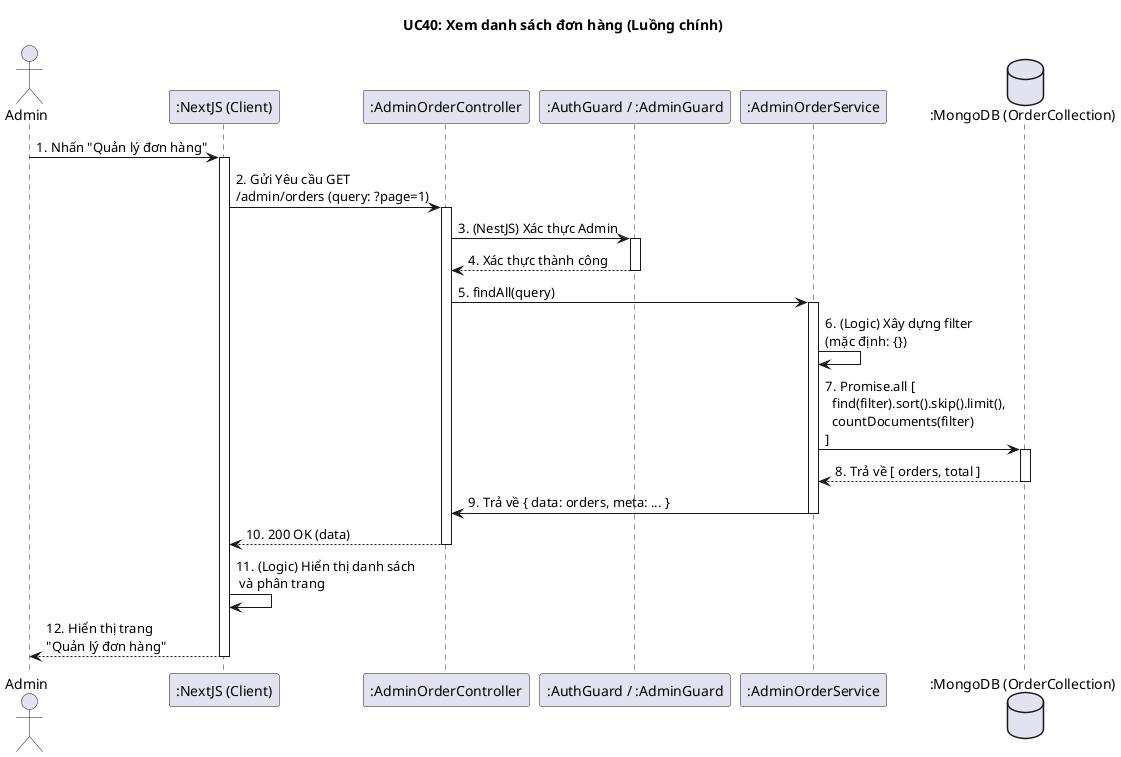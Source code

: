 @startuml
title UC40: Xem danh sách đơn hàng (Luồng chính)

actor Admin
participant ":NextJS (Client)" as Client
participant ":AdminOrderController" as Controller
participant ":AuthGuard / :AdminGuard" as Guards
participant ":AdminOrderService" as Service
database ":MongoDB (OrderCollection)" as DB

Admin -> Client: 1. Nhấn "Quản lý đơn hàng"
activate Client

Client -> Controller: 2. Gửi Yêu cầu GET \n/admin/orders (query: ?page=1)
activate Controller

Controller -> Guards: 3. (NestJS) Xác thực Admin
activate Guards
Guards --> Controller: 4. Xác thực thành công
deactivate Guards

Controller -> Service: 5. findAll(query)
activate Service

Service -> Service: 6. (Logic) Xây dựng filter \n(mặc định: {})
Service -> DB: 7. Promise.all [ \n  find(filter).sort().skip().limit(), \n  countDocuments(filter) \n]
activate DB
DB --> Service: 8. Trả về [ orders, total ]
deactivate DB

Service -> Controller: 9. Trả về { data: orders, meta: ... }
deactivate Service

Controller --> Client: 10. 200 OK (data)
deactivate Controller

Client -> Client: 11. (Logic) Hiển thị danh sách\n và phân trang
Client --> Admin: 12. Hiển thị trang \n"Quản lý đơn hàng"
deactivate Client

@enduml